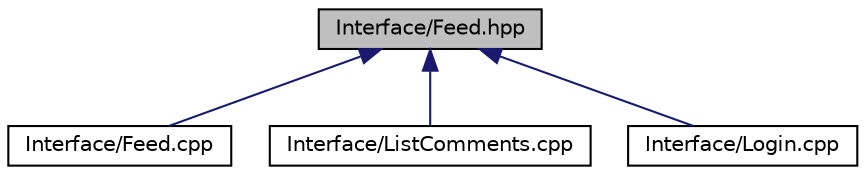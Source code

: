 digraph "Interface/Feed.hpp"
{
  edge [fontname="Helvetica",fontsize="10",labelfontname="Helvetica",labelfontsize="10"];
  node [fontname="Helvetica",fontsize="10",shape=record];
  Node15 [label="Interface/Feed.hpp",height=0.2,width=0.4,color="black", fillcolor="grey75", style="filled", fontcolor="black"];
  Node15 -> Node16 [dir="back",color="midnightblue",fontsize="10",style="solid"];
  Node16 [label="Interface/Feed.cpp",height=0.2,width=0.4,color="black", fillcolor="white", style="filled",URL="$_feed_8cpp.html"];
  Node15 -> Node17 [dir="back",color="midnightblue",fontsize="10",style="solid"];
  Node17 [label="Interface/ListComments.cpp",height=0.2,width=0.4,color="black", fillcolor="white", style="filled",URL="$_list_comments_8cpp.html"];
  Node15 -> Node18 [dir="back",color="midnightblue",fontsize="10",style="solid"];
  Node18 [label="Interface/Login.cpp",height=0.2,width=0.4,color="black", fillcolor="white", style="filled",URL="$_login_8cpp.html"];
}
